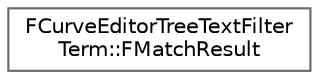 digraph "Graphical Class Hierarchy"
{
 // INTERACTIVE_SVG=YES
 // LATEX_PDF_SIZE
  bgcolor="transparent";
  edge [fontname=Helvetica,fontsize=10,labelfontname=Helvetica,labelfontsize=10];
  node [fontname=Helvetica,fontsize=10,shape=box,height=0.2,width=0.4];
  rankdir="LR";
  Node0 [id="Node000000",label="FCurveEditorTreeTextFilter\lTerm::FMatchResult",height=0.2,width=0.4,color="grey40", fillcolor="white", style="filled",URL="$d5/d2f/structFCurveEditorTreeTextFilterTerm_1_1FMatchResult.html",tooltip="Struct representing the result of a match operation, including any remaining tokens that need to be m..."];
}

